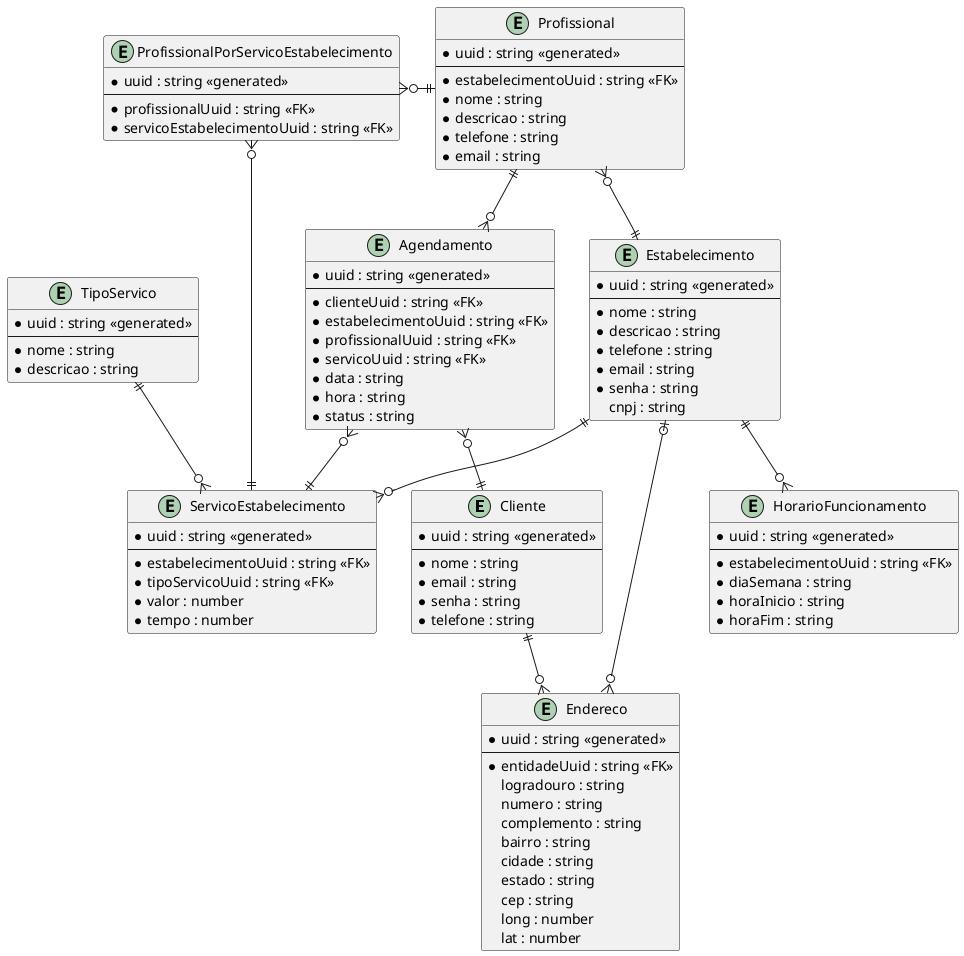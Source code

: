 @startuml BeatyOn


entity Cliente {
    *uuid : string <<generated>>
    --
    *nome : string
    *email : string
    *senha : string
    *telefone : string
}

entity Endereco {
    *uuid : string <<generated>>
    --
    *entidadeUuid : string <<FK>>
    logradouro : string
    numero : string
    complemento : string
    bairro : string
    cidade : string
    estado : string
    cep : string
    long : number
    lat : number
}

entity Estabelecimento {
    *uuid : string <<generated>>
    --
    *nome : string
    *descricao : string
    *telefone : string
    *email : string
    *senha : string
    cnpj : string
}

entity TipoServico{
    *uuid : string <<generated>>
    --
    *nome : string
    *descricao : string
}

entity ServicoEstabelecimento{
    *uuid : string <<generated>>
    --
    *estabelecimentoUuid : string <<FK>>
    *tipoServicoUuid : string <<FK>>
    *valor : number
    *tempo : number
}

entity Agendamento{
    *uuid : string <<generated>>
    --
    *clienteUuid : string <<FK>>
    *estabelecimentoUuid : string <<FK>>
    *profissionalUuid : string <<FK>>
    *servicoUuid : string <<FK>>
    *data : string
    *hora : string
    *status : string
}

entity HorarioFuncionamento{
    *uuid : string <<generated>>
    --
    *estabelecimentoUuid : string <<FK>>
    *diaSemana : string
    *horaInicio : string
    *horaFim : string
}

entity Profissional{
    *uuid : string <<generated>>
    --
    *estabelecimentoUuid : string <<FK>>
    *nome : string
    *descricao : string
    *telefone : string
    *email : string
}

entity ProfissionalPorServicoEstabelecimento{
    *uuid : string <<generated>>
    --
    *profissionalUuid : string <<FK>>
    *servicoEstabelecimentoUuid : string <<FK>>
}


Agendamento }o-up-|| Profissional
Agendamento }o--|| ServicoEstabelecimento
Agendamento }o--|| Cliente
Estabelecimento |o--o{ Endereco
Estabelecimento ||-up-o{ Profissional
Estabelecimento ||--o{ ServicoEstabelecimento

Cliente ||--o{ Endereco
TipoServico ||--o{ ServicoEstabelecimento
Estabelecimento ||--o{ HorarioFuncionamento
Profissional ||-left-o{ ProfissionalPorServicoEstabelecimento
ServicoEstabelecimento ||--o{ ProfissionalPorServicoEstabelecimento


@enduml